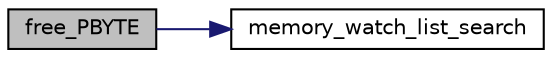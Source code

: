 digraph "free_PBYTE"
{
  edge [fontname="Helvetica",fontsize="10",labelfontname="Helvetica",labelfontsize="10"];
  node [fontname="Helvetica",fontsize="10",shape=record];
  rankdir="LR";
  Node1415 [label="free_PBYTE",height=0.2,width=0.4,color="black", fillcolor="grey75", style="filled", fontcolor="black"];
  Node1415 -> Node1416 [color="midnightblue",fontsize="10",style="solid",fontname="Helvetica"];
  Node1416 [label="memory_watch_list_search",height=0.2,width=0.4,color="black", fillcolor="white", style="filled",URL="$df/d84/foundations_2io__and__os_2memory_8_c.html#a3dc6479d362d6d48bf915d940e643d86"];
}
